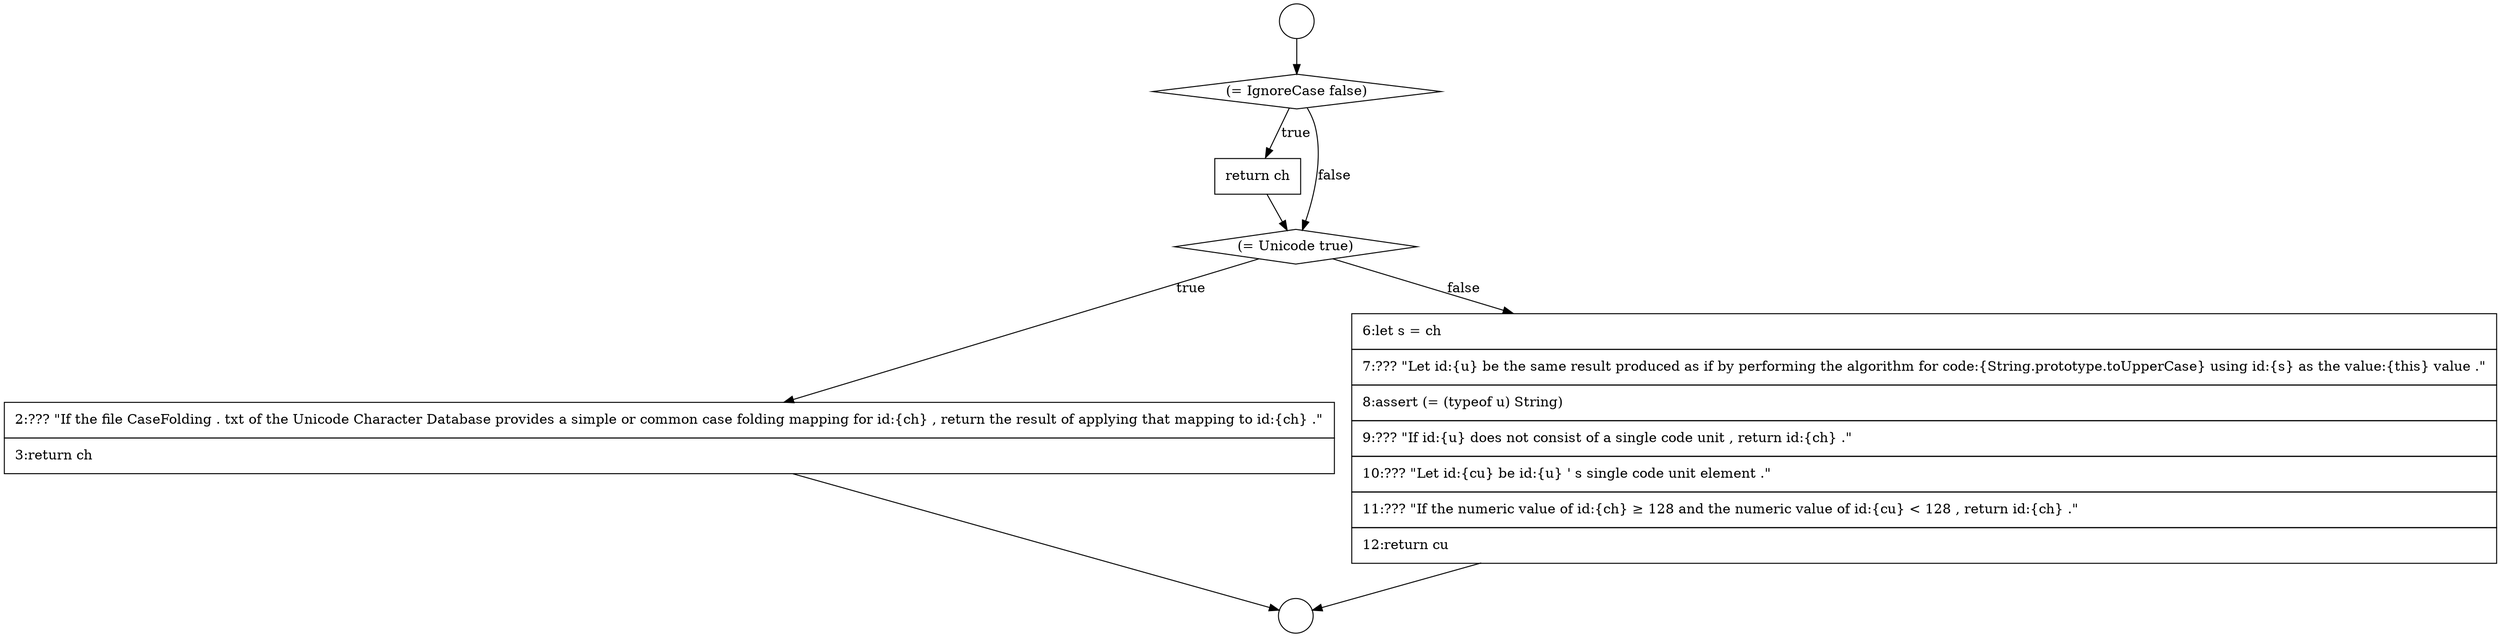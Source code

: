 digraph {
  node0 [shape=circle label=" " color="black" fillcolor="white" style=filled]
  node5 [shape=none, margin=0, label=<<font color="black">
    <table border="0" cellborder="1" cellspacing="0" cellpadding="10">
      <tr><td align="left">2:??? &quot;If the file CaseFolding . txt of the Unicode Character Database provides a simple or common case folding mapping for id:{ch} , return the result of applying that mapping to id:{ch} .&quot;</td></tr>
      <tr><td align="left">3:return ch</td></tr>
    </table>
  </font>> color="black" fillcolor="white" style=filled]
  node1 [shape=circle label=" " color="black" fillcolor="white" style=filled]
  node6 [shape=none, margin=0, label=<<font color="black">
    <table border="0" cellborder="1" cellspacing="0" cellpadding="10">
      <tr><td align="left">6:let s = ch</td></tr>
      <tr><td align="left">7:??? &quot;Let id:{u} be the same result produced as if by performing the algorithm for code:{String.prototype.toUpperCase} using id:{s} as the value:{this} value .&quot;</td></tr>
      <tr><td align="left">8:assert (= (typeof u) String)</td></tr>
      <tr><td align="left">9:??? &quot;If id:{u} does not consist of a single code unit , return id:{ch} .&quot;</td></tr>
      <tr><td align="left">10:??? &quot;Let id:{cu} be id:{u} ' s single code unit element .&quot;</td></tr>
      <tr><td align="left">11:??? &quot;If the numeric value of id:{ch} &ge; 128 and the numeric value of id:{cu} &lt; 128 , return id:{ch} .&quot;</td></tr>
      <tr><td align="left">12:return cu</td></tr>
    </table>
  </font>> color="black" fillcolor="white" style=filled]
  node2 [shape=diamond, label=<<font color="black">(= IgnoreCase false)</font>> color="black" fillcolor="white" style=filled]
  node3 [shape=none, margin=0, label=<<font color="black">
    <table border="0" cellborder="1" cellspacing="0" cellpadding="10">
      <tr><td align="left">return ch</td></tr>
    </table>
  </font>> color="black" fillcolor="white" style=filled]
  node4 [shape=diamond, label=<<font color="black">(= Unicode true)</font>> color="black" fillcolor="white" style=filled]
  node3 -> node4 [ color="black"]
  node0 -> node2 [ color="black"]
  node2 -> node3 [label=<<font color="black">true</font>> color="black"]
  node2 -> node4 [label=<<font color="black">false</font>> color="black"]
  node4 -> node5 [label=<<font color="black">true</font>> color="black"]
  node4 -> node6 [label=<<font color="black">false</font>> color="black"]
  node6 -> node1 [ color="black"]
  node5 -> node1 [ color="black"]
}

